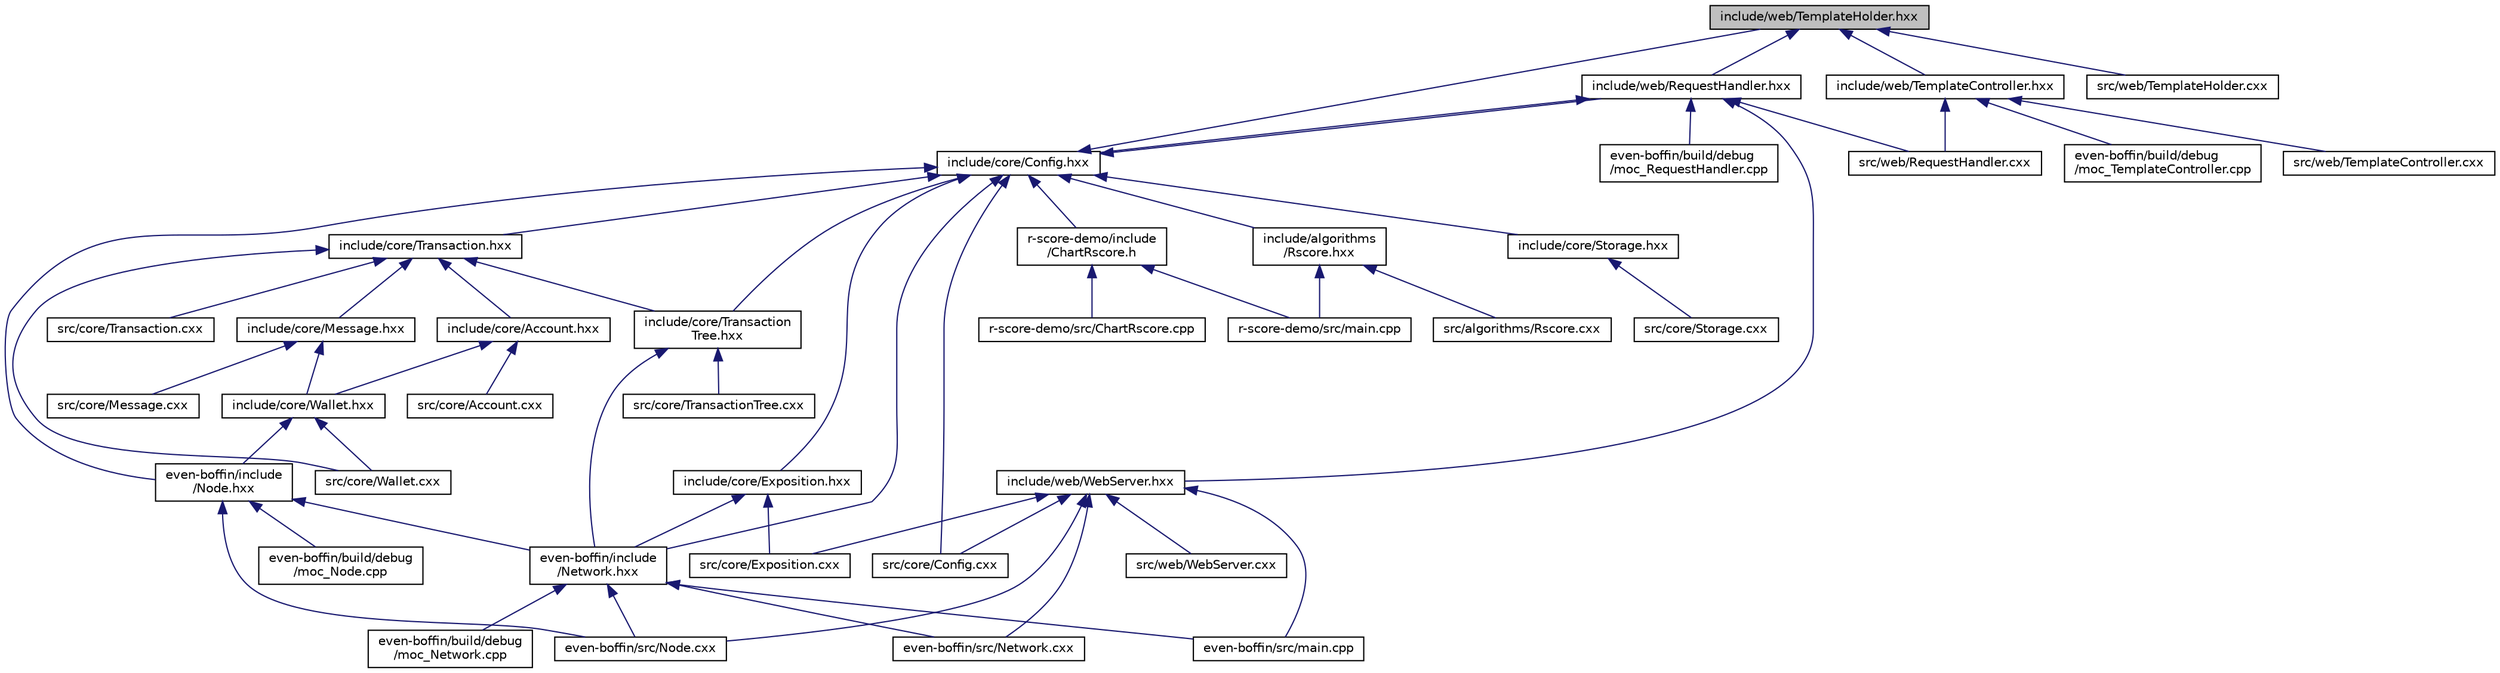 digraph "include/web/TemplateHolder.hxx"
{
  edge [fontname="Helvetica",fontsize="10",labelfontname="Helvetica",labelfontsize="10"];
  node [fontname="Helvetica",fontsize="10",shape=record];
  Node65 [label="include/web/TemplateHolder.hxx",height=0.2,width=0.4,color="black", fillcolor="grey75", style="filled", fontcolor="black"];
  Node65 -> Node66 [dir="back",color="midnightblue",fontsize="10",style="solid"];
  Node66 [label="include/web/RequestHandler.hxx",height=0.2,width=0.4,color="black", fillcolor="white", style="filled",URL="$_request_handler_8hxx_source.html"];
  Node66 -> Node67 [dir="back",color="midnightblue",fontsize="10",style="solid"];
  Node67 [label="even-boffin/build/debug\l/moc_RequestHandler.cpp",height=0.2,width=0.4,color="black", fillcolor="white", style="filled",URL="$moc___request_handler_8cpp_source.html"];
  Node66 -> Node68 [dir="back",color="midnightblue",fontsize="10",style="solid"];
  Node68 [label="include/core/Config.hxx",height=0.2,width=0.4,color="black", fillcolor="white", style="filled",URL="$_config_8hxx.html"];
  Node68 -> Node69 [dir="back",color="midnightblue",fontsize="10",style="solid"];
  Node69 [label="even-boffin/include\l/Network.hxx",height=0.2,width=0.4,color="black", fillcolor="white", style="filled",URL="$_network_8hxx.html"];
  Node69 -> Node70 [dir="back",color="midnightblue",fontsize="10",style="solid"];
  Node70 [label="even-boffin/build/debug\l/moc_Network.cpp",height=0.2,width=0.4,color="black", fillcolor="white", style="filled",URL="$moc___network_8cpp_source.html"];
  Node69 -> Node71 [dir="back",color="midnightblue",fontsize="10",style="solid"];
  Node71 [label="even-boffin/src/main.cpp",height=0.2,width=0.4,color="black", fillcolor="white", style="filled",URL="$even-boffin_2src_2main_8cpp_source.html"];
  Node69 -> Node72 [dir="back",color="midnightblue",fontsize="10",style="solid"];
  Node72 [label="even-boffin/src/Network.cxx",height=0.2,width=0.4,color="black", fillcolor="white", style="filled",URL="$_network_8cxx.html"];
  Node69 -> Node73 [dir="back",color="midnightblue",fontsize="10",style="solid"];
  Node73 [label="even-boffin/src/Node.cxx",height=0.2,width=0.4,color="black", fillcolor="white", style="filled",URL="$_node_8cxx.html"];
  Node68 -> Node74 [dir="back",color="midnightblue",fontsize="10",style="solid"];
  Node74 [label="even-boffin/include\l/Node.hxx",height=0.2,width=0.4,color="black", fillcolor="white", style="filled",URL="$_node_8hxx.html"];
  Node74 -> Node69 [dir="back",color="midnightblue",fontsize="10",style="solid"];
  Node74 -> Node75 [dir="back",color="midnightblue",fontsize="10",style="solid"];
  Node75 [label="even-boffin/build/debug\l/moc_Node.cpp",height=0.2,width=0.4,color="black", fillcolor="white", style="filled",URL="$moc___node_8cpp_source.html"];
  Node74 -> Node73 [dir="back",color="midnightblue",fontsize="10",style="solid"];
  Node68 -> Node66 [dir="back",color="midnightblue",fontsize="10",style="solid"];
  Node68 -> Node65 [dir="back",color="midnightblue",fontsize="10",style="solid"];
  Node68 -> Node76 [dir="back",color="midnightblue",fontsize="10",style="solid"];
  Node76 [label="include/algorithms\l/Rscore.hxx",height=0.2,width=0.4,color="black", fillcolor="white", style="filled",URL="$_rscore_8hxx.html",tooltip="Entity for count r-Score value from input parameters. "];
  Node76 -> Node77 [dir="back",color="midnightblue",fontsize="10",style="solid"];
  Node77 [label="r-score-demo/src/main.cpp",height=0.2,width=0.4,color="black", fillcolor="white", style="filled",URL="$r-score-demo_2src_2main_8cpp_source.html"];
  Node76 -> Node78 [dir="back",color="midnightblue",fontsize="10",style="solid"];
  Node78 [label="src/algorithms/Rscore.cxx",height=0.2,width=0.4,color="black", fillcolor="white", style="filled",URL="$_rscore_8cxx.html",tooltip="Entity for count r-Score value from input parameters. "];
  Node68 -> Node79 [dir="back",color="midnightblue",fontsize="10",style="solid"];
  Node79 [label="include/core/Transaction.hxx",height=0.2,width=0.4,color="black", fillcolor="white", style="filled",URL="$_transaction_8hxx.html"];
  Node79 -> Node80 [dir="back",color="midnightblue",fontsize="10",style="solid"];
  Node80 [label="include/core/Account.hxx",height=0.2,width=0.4,color="black", fillcolor="white", style="filled",URL="$_account_8hxx.html"];
  Node80 -> Node81 [dir="back",color="midnightblue",fontsize="10",style="solid"];
  Node81 [label="include/core/Wallet.hxx",height=0.2,width=0.4,color="black", fillcolor="white", style="filled",URL="$_wallet_8hxx.html"];
  Node81 -> Node74 [dir="back",color="midnightblue",fontsize="10",style="solid"];
  Node81 -> Node82 [dir="back",color="midnightblue",fontsize="10",style="solid"];
  Node82 [label="src/core/Wallet.cxx",height=0.2,width=0.4,color="black", fillcolor="white", style="filled",URL="$_wallet_8cxx.html"];
  Node80 -> Node83 [dir="back",color="midnightblue",fontsize="10",style="solid"];
  Node83 [label="src/core/Account.cxx",height=0.2,width=0.4,color="black", fillcolor="white", style="filled",URL="$_account_8cxx.html"];
  Node79 -> Node84 [dir="back",color="midnightblue",fontsize="10",style="solid"];
  Node84 [label="include/core/Message.hxx",height=0.2,width=0.4,color="black", fillcolor="white", style="filled",URL="$_message_8hxx.html"];
  Node84 -> Node81 [dir="back",color="midnightblue",fontsize="10",style="solid"];
  Node84 -> Node85 [dir="back",color="midnightblue",fontsize="10",style="solid"];
  Node85 [label="src/core/Message.cxx",height=0.2,width=0.4,color="black", fillcolor="white", style="filled",URL="$_message_8cxx.html"];
  Node79 -> Node86 [dir="back",color="midnightblue",fontsize="10",style="solid"];
  Node86 [label="include/core/Transaction\lTree.hxx",height=0.2,width=0.4,color="black", fillcolor="white", style="filled",URL="$_transaction_tree_8hxx.html"];
  Node86 -> Node69 [dir="back",color="midnightblue",fontsize="10",style="solid"];
  Node86 -> Node87 [dir="back",color="midnightblue",fontsize="10",style="solid"];
  Node87 [label="src/core/TransactionTree.cxx",height=0.2,width=0.4,color="black", fillcolor="white", style="filled",URL="$_transaction_tree_8cxx.html"];
  Node79 -> Node88 [dir="back",color="midnightblue",fontsize="10",style="solid"];
  Node88 [label="src/core/Transaction.cxx",height=0.2,width=0.4,color="black", fillcolor="white", style="filled",URL="$_transaction_8cxx.html"];
  Node79 -> Node82 [dir="back",color="midnightblue",fontsize="10",style="solid"];
  Node68 -> Node89 [dir="back",color="midnightblue",fontsize="10",style="solid"];
  Node89 [label="include/core/Exposition.hxx",height=0.2,width=0.4,color="black", fillcolor="white", style="filled",URL="$_exposition_8hxx.html"];
  Node89 -> Node69 [dir="back",color="midnightblue",fontsize="10",style="solid"];
  Node89 -> Node90 [dir="back",color="midnightblue",fontsize="10",style="solid"];
  Node90 [label="src/core/Exposition.cxx",height=0.2,width=0.4,color="black", fillcolor="white", style="filled",URL="$_exposition_8cxx.html"];
  Node68 -> Node91 [dir="back",color="midnightblue",fontsize="10",style="solid"];
  Node91 [label="include/core/Storage.hxx",height=0.2,width=0.4,color="black", fillcolor="white", style="filled",URL="$_storage_8hxx.html"];
  Node91 -> Node92 [dir="back",color="midnightblue",fontsize="10",style="solid"];
  Node92 [label="src/core/Storage.cxx",height=0.2,width=0.4,color="black", fillcolor="white", style="filled",URL="$_storage_8cxx.html"];
  Node68 -> Node86 [dir="back",color="midnightblue",fontsize="10",style="solid"];
  Node68 -> Node93 [dir="back",color="midnightblue",fontsize="10",style="solid"];
  Node93 [label="r-score-demo/include\l/ChartRscore.h",height=0.2,width=0.4,color="black", fillcolor="white", style="filled",URL="$_chart_rscore_8h.html",tooltip="Entity Algorithm r-Score counter. "];
  Node93 -> Node94 [dir="back",color="midnightblue",fontsize="10",style="solid"];
  Node94 [label="r-score-demo/src/ChartRscore.cpp",height=0.2,width=0.4,color="black", fillcolor="white", style="filled",URL="$_chart_rscore_8cpp_source.html"];
  Node93 -> Node77 [dir="back",color="midnightblue",fontsize="10",style="solid"];
  Node68 -> Node95 [dir="back",color="midnightblue",fontsize="10",style="solid"];
  Node95 [label="src/core/Config.cxx",height=0.2,width=0.4,color="black", fillcolor="white", style="filled",URL="$_config_8cxx.html"];
  Node66 -> Node96 [dir="back",color="midnightblue",fontsize="10",style="solid"];
  Node96 [label="include/web/WebServer.hxx",height=0.2,width=0.4,color="black", fillcolor="white", style="filled",URL="$_web_server_8hxx.html"];
  Node96 -> Node71 [dir="back",color="midnightblue",fontsize="10",style="solid"];
  Node96 -> Node72 [dir="back",color="midnightblue",fontsize="10",style="solid"];
  Node96 -> Node73 [dir="back",color="midnightblue",fontsize="10",style="solid"];
  Node96 -> Node95 [dir="back",color="midnightblue",fontsize="10",style="solid"];
  Node96 -> Node90 [dir="back",color="midnightblue",fontsize="10",style="solid"];
  Node96 -> Node97 [dir="back",color="midnightblue",fontsize="10",style="solid"];
  Node97 [label="src/web/WebServer.cxx",height=0.2,width=0.4,color="black", fillcolor="white", style="filled",URL="$_web_server_8cxx.html"];
  Node66 -> Node98 [dir="back",color="midnightblue",fontsize="10",style="solid"];
  Node98 [label="src/web/RequestHandler.cxx",height=0.2,width=0.4,color="black", fillcolor="white", style="filled",URL="$_request_handler_8cxx.html"];
  Node65 -> Node99 [dir="back",color="midnightblue",fontsize="10",style="solid"];
  Node99 [label="include/web/TemplateController.hxx",height=0.2,width=0.4,color="black", fillcolor="white", style="filled",URL="$_template_controller_8hxx.html"];
  Node99 -> Node100 [dir="back",color="midnightblue",fontsize="10",style="solid"];
  Node100 [label="even-boffin/build/debug\l/moc_TemplateController.cpp",height=0.2,width=0.4,color="black", fillcolor="white", style="filled",URL="$moc___template_controller_8cpp_source.html"];
  Node99 -> Node98 [dir="back",color="midnightblue",fontsize="10",style="solid"];
  Node99 -> Node101 [dir="back",color="midnightblue",fontsize="10",style="solid"];
  Node101 [label="src/web/TemplateController.cxx",height=0.2,width=0.4,color="black", fillcolor="white", style="filled",URL="$_template_controller_8cxx.html"];
  Node65 -> Node102 [dir="back",color="midnightblue",fontsize="10",style="solid"];
  Node102 [label="src/web/TemplateHolder.cxx",height=0.2,width=0.4,color="black", fillcolor="white", style="filled",URL="$_template_holder_8cxx.html"];
}
